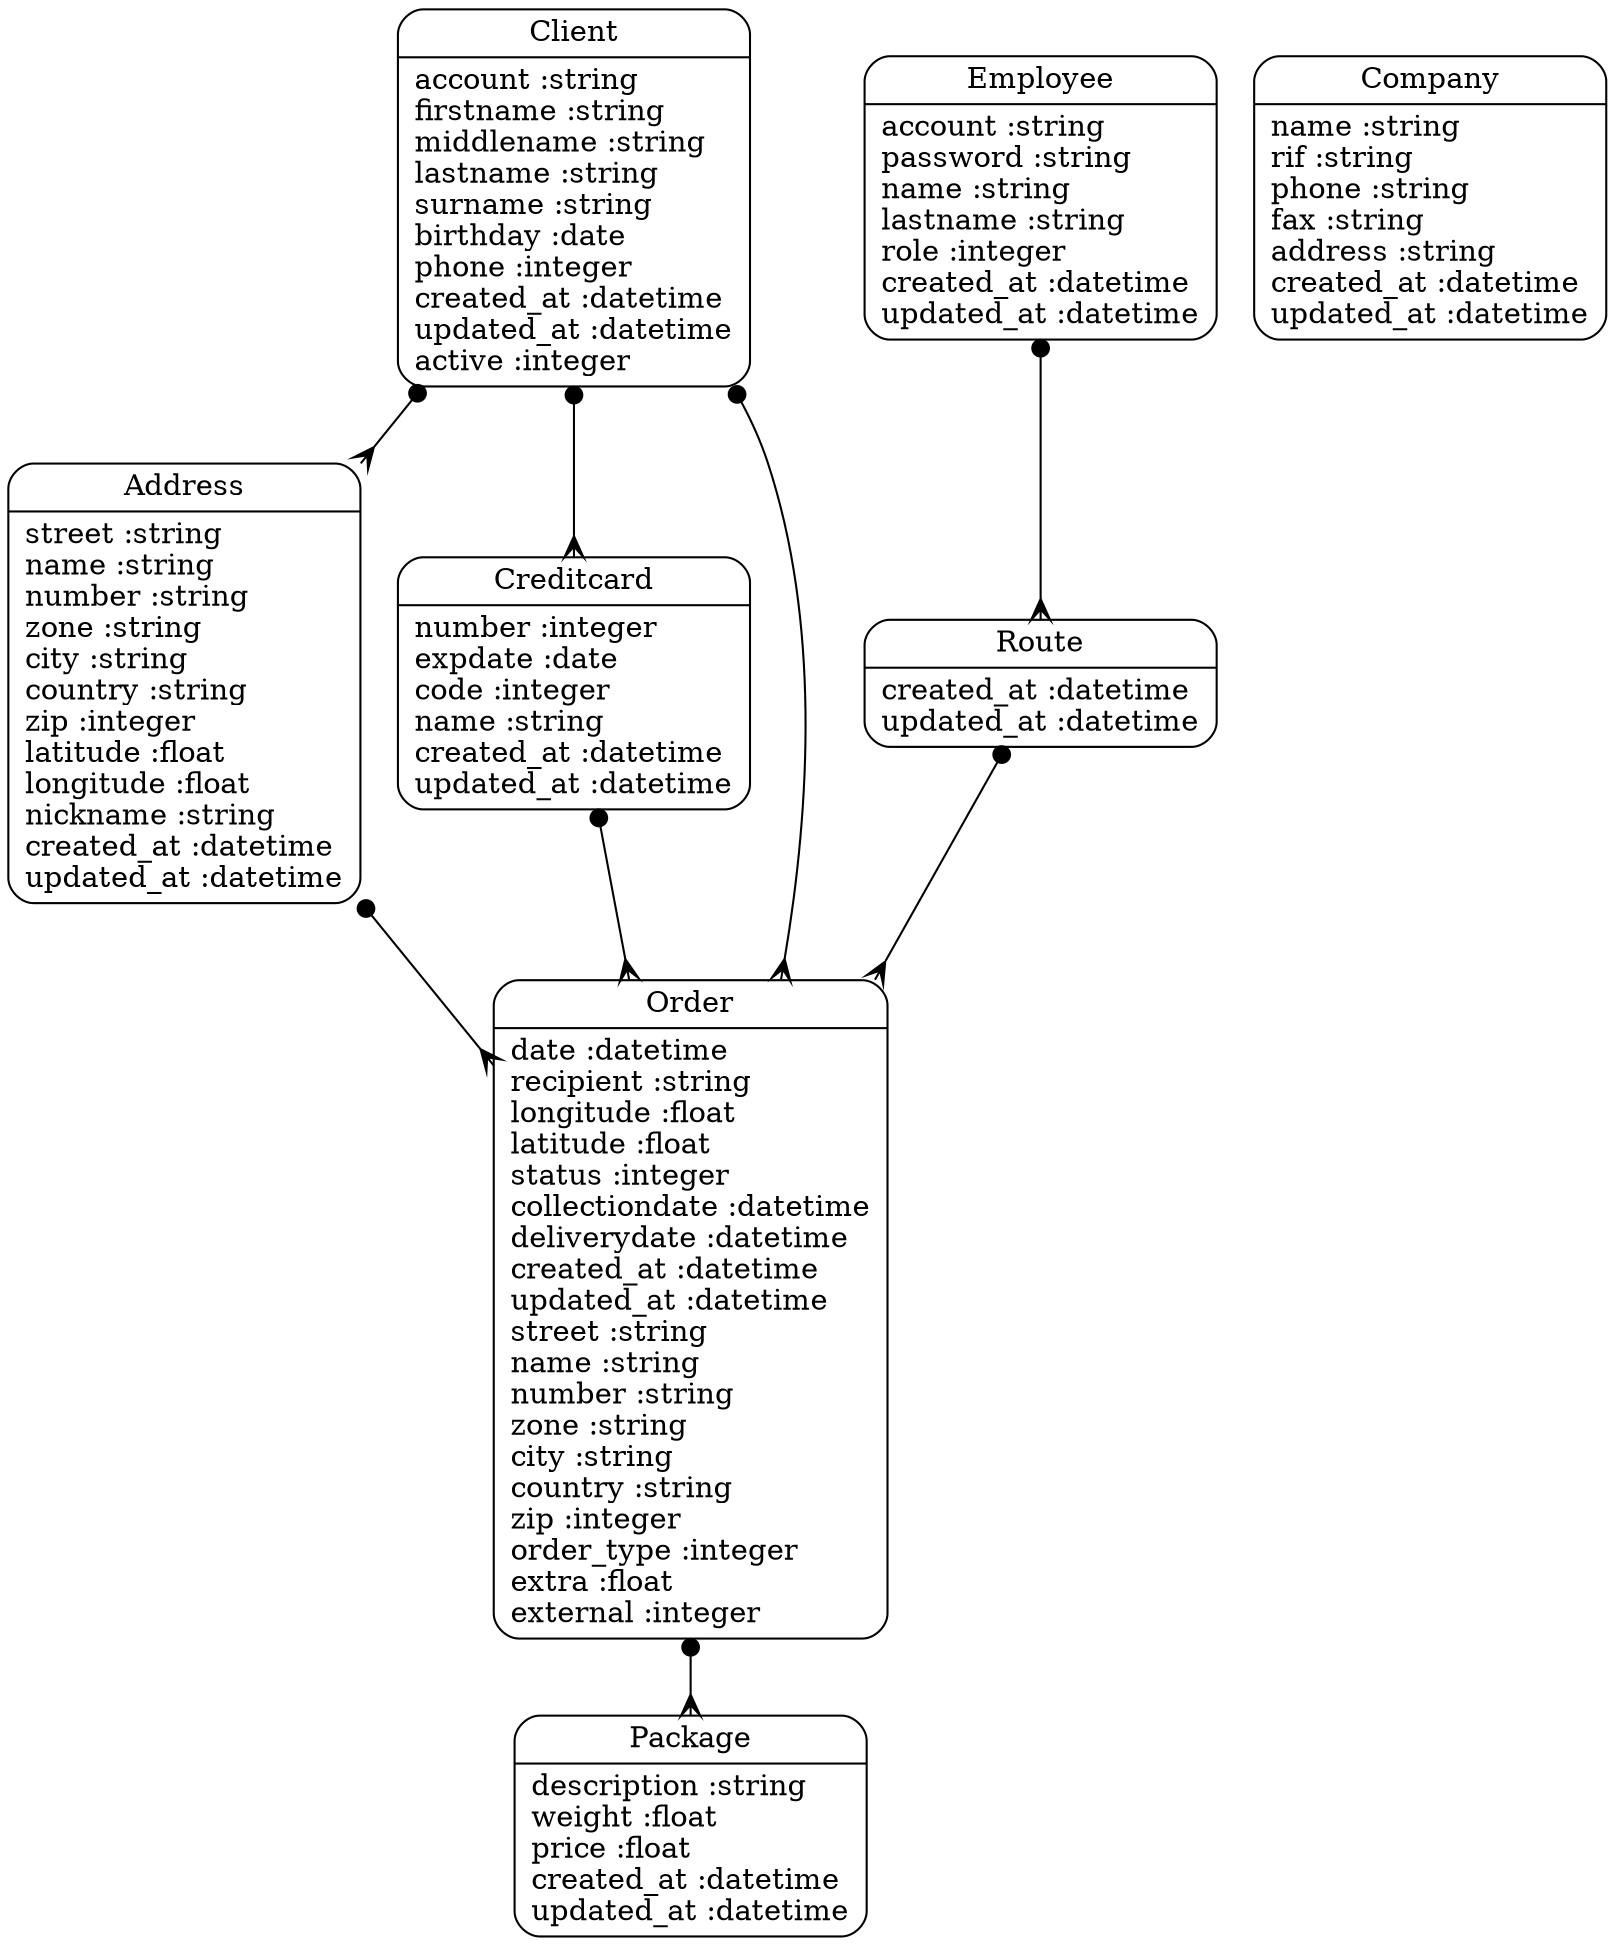 digraph models_diagram {
	graph[overlap=false, splines=true]
	"Address" [shape=Mrecord, label="{Address|street :string\lname :string\lnumber :string\lzone :string\lcity :string\lcountry :string\lzip :integer\llatitude :float\llongitude :float\lnickname :string\lcreated_at :datetime\lupdated_at :datetime\l}"]
	"Client" [shape=Mrecord, label="{Client|account :string\lfirstname :string\lmiddlename :string\llastname :string\lsurname :string\lbirthday :date\lphone :integer\lcreated_at :datetime\lupdated_at :datetime\lactive :integer\l}"]
	"Company" [shape=Mrecord, label="{Company|name :string\lrif :string\lphone :string\lfax :string\laddress :string\lcreated_at :datetime\lupdated_at :datetime\l}"]
	"Creditcard" [shape=Mrecord, label="{Creditcard|number :integer\lexpdate :date\lcode :integer\lname :string\lcreated_at :datetime\lupdated_at :datetime\l}"]
	"Employee" [shape=Mrecord, label="{Employee|account :string\lpassword :string\lname :string\llastname :string\lrole :integer\lcreated_at :datetime\lupdated_at :datetime\l}"]
	"Order" [shape=Mrecord, label="{Order|date :datetime\lrecipient :string\llongitude :float\llatitude :float\lstatus :integer\lcollectiondate :datetime\ldeliverydate :datetime\lcreated_at :datetime\lupdated_at :datetime\lstreet :string\lname :string\lnumber :string\lzone :string\lcity :string\lcountry :string\lzip :integer\lorder_type :integer\lextra :float\lexternal :integer\l}"]
	"Package" [shape=Mrecord, label="{Package|description :string\lweight :float\lprice :float\lcreated_at :datetime\lupdated_at :datetime\l}"]
	"Route" [shape=Mrecord, label="{Route|created_at :datetime\lupdated_at :datetime\l}"]
	"Address" -> "Order" [arrowtail=dot, arrowhead=crow, dir=both]
	"Client" -> "Order" [arrowtail=dot, arrowhead=crow, dir=both]
	"Client" -> "Address" [arrowtail=dot, arrowhead=crow, dir=both]
	"Client" -> "Creditcard" [arrowtail=dot, arrowhead=crow, dir=both]
	"Creditcard" -> "Order" [arrowtail=dot, arrowhead=crow, dir=both]
	"Employee" -> "Route" [arrowtail=dot, arrowhead=crow, dir=both]
	"Order" -> "Package" [arrowtail=dot, arrowhead=crow, dir=both]
	"Route" -> "Order" [arrowtail=dot, arrowhead=crow, dir=both]
}
